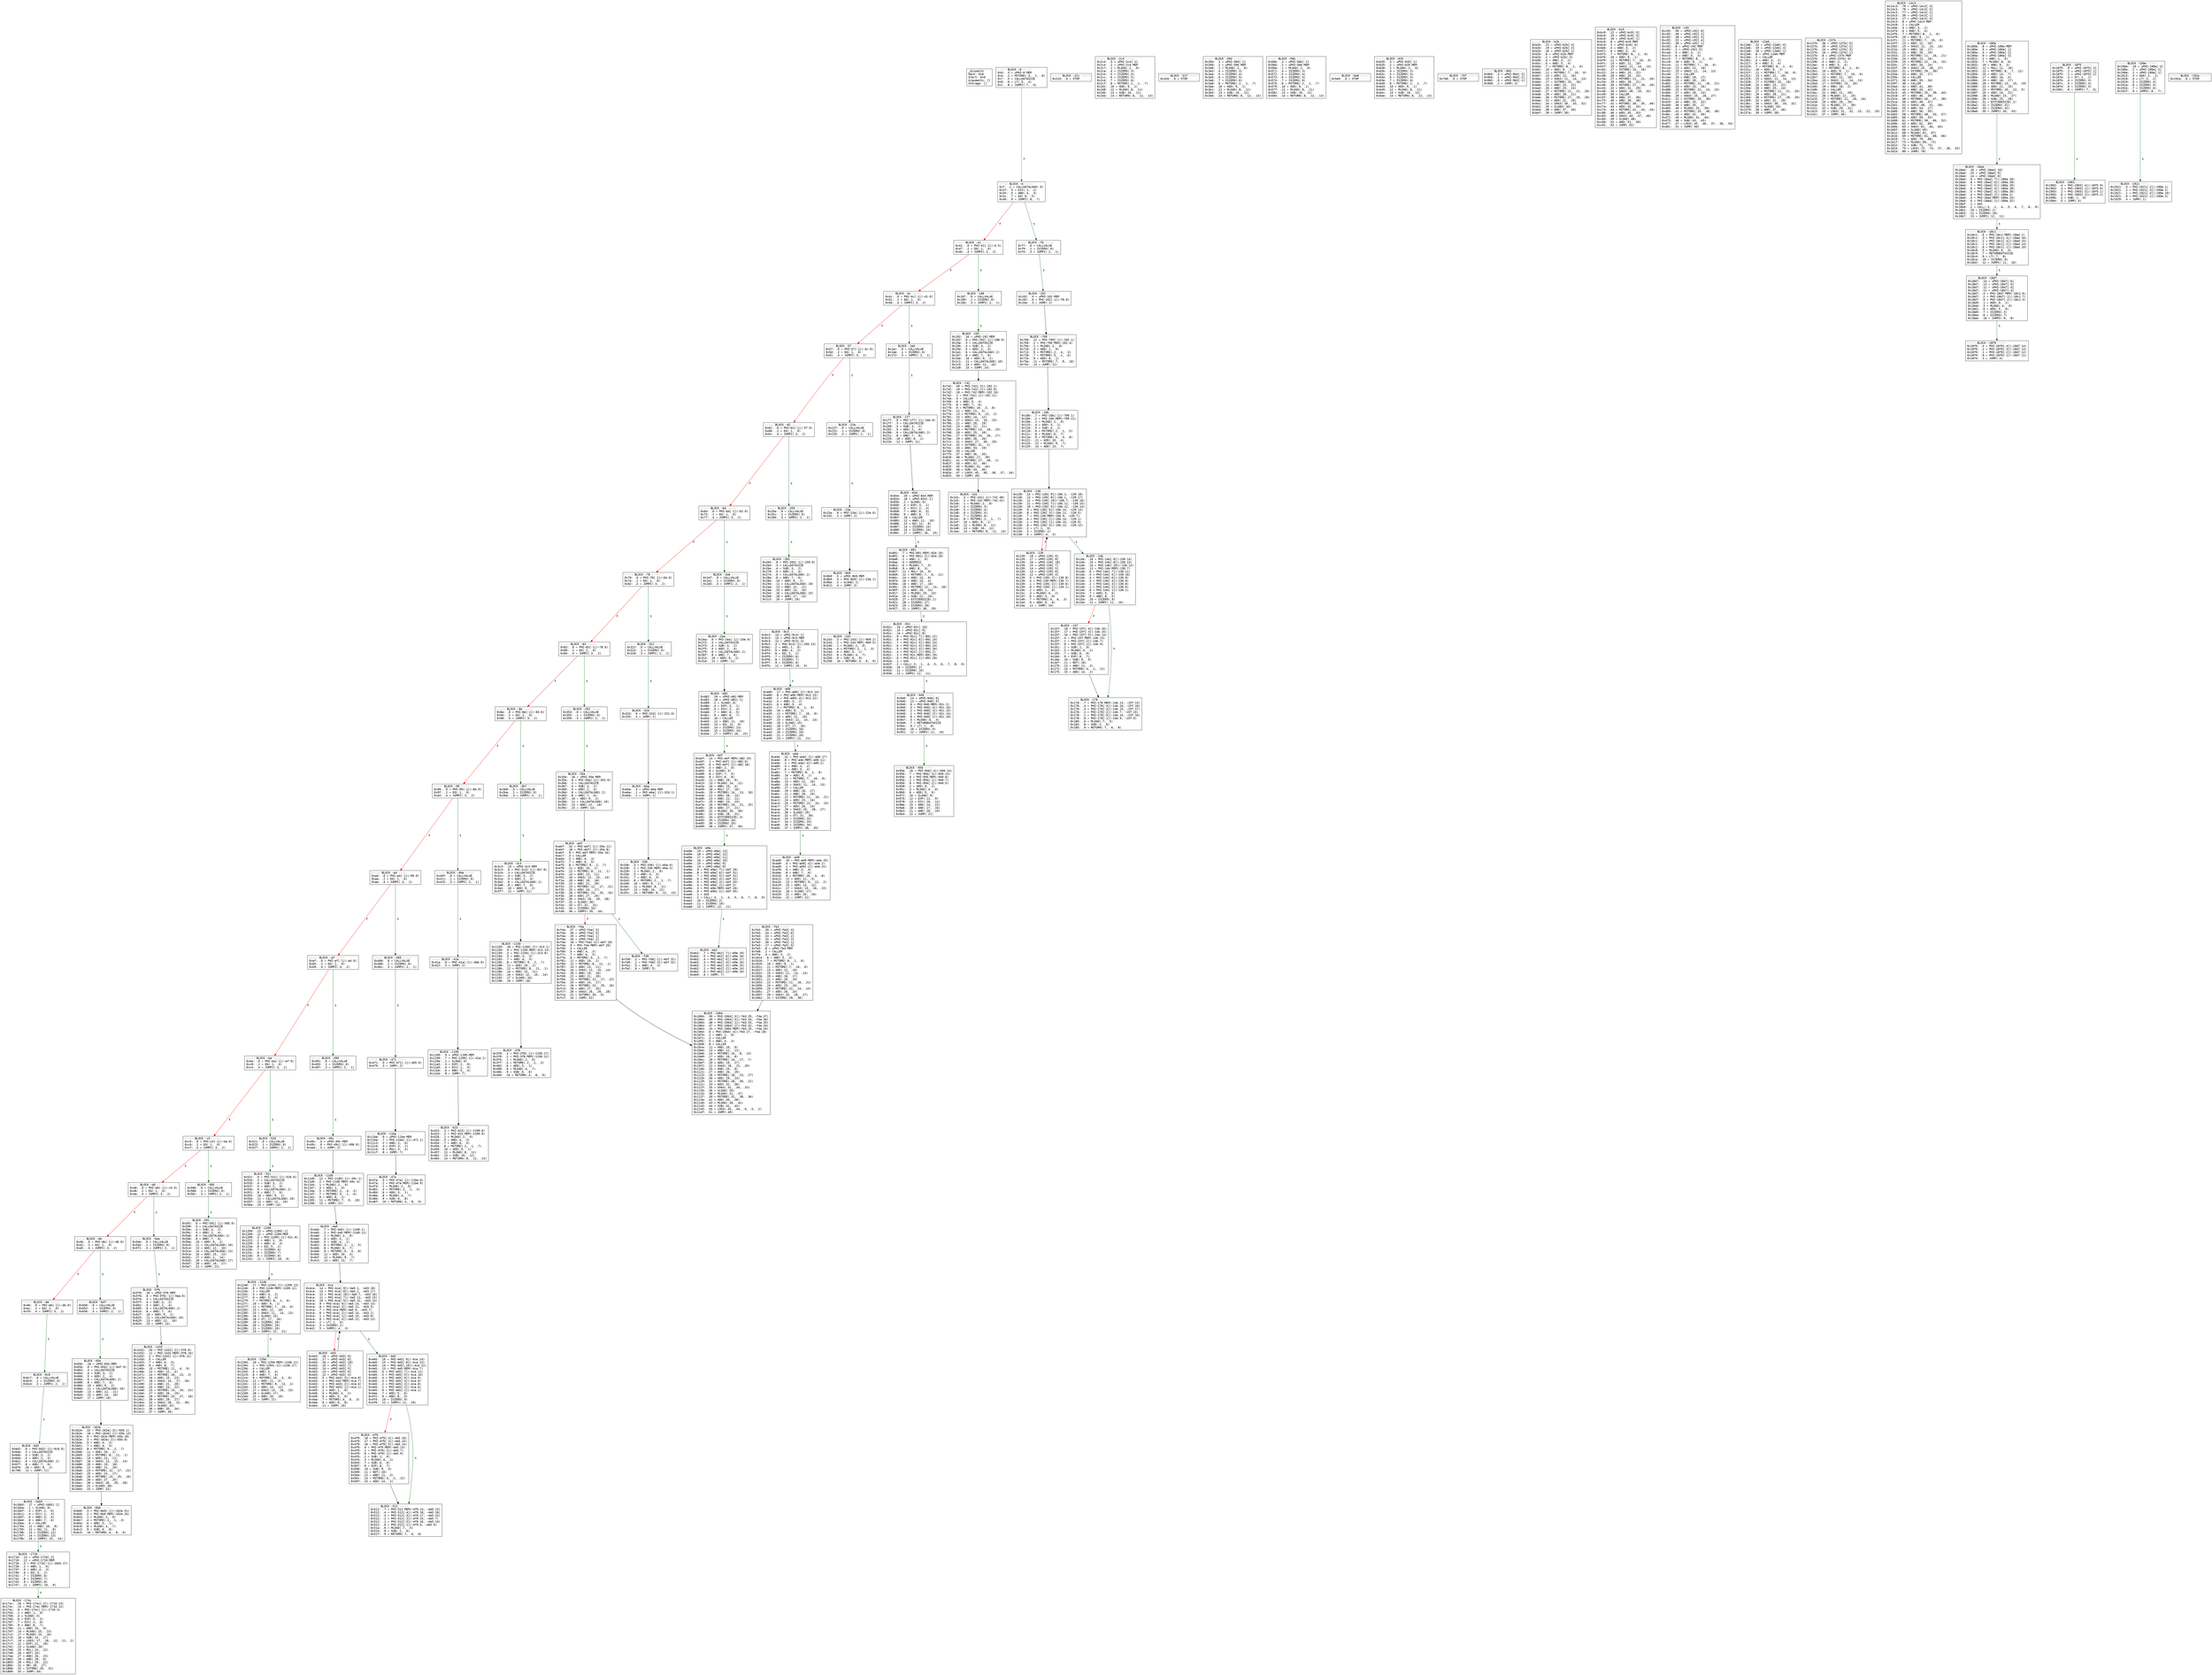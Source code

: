 
digraph G {
graph [fontname = "consolas"];
node  [fontname = "consolas"];
edge  [fontname = "consolas"];
ff [label="{_dispatch\lHash: 0x0\lStart: 0x0\lArguments: []\lStorage: []\l}", shape="record"];
block_0 [label="----- BLOCK ~0 -----\l0x0: .3 = uPHI~0-MEM\l0x4: .2 = MSTORE(.3, .1, .0)\l0x7: .5 = CALLDATASIZE\l0x8: .6 = LT(.5, .4)\l0xc: .8 = JUMPI(.7, .6)\l", shape="record"];
block_d [label="----- BLOCK ~d -----\l0xf: .1 = CALLDATALOAD(.0)\l0x2f: .3 = DIV(.1, .2)\l0x35: .5 = AND(.4, .3)\l0x3c: .7 = EQ(.6, .5)\l0x40: .9 = JUMPI(.8, .7)\l", shape="record"];
block_41 [label="----- BLOCK ~41 -----\l0x41: .0 = PHI~41[-1](~d.5)\l0x47: .2 = EQ(.1, .0)\l0x4b: .4 = JUMPI(.3, .2)\l", shape="record"];
block_4c [label="----- BLOCK ~4c -----\l0x4c: .0 = PHI~4c[-1](~41.0)\l0x52: .2 = EQ(.1, .0)\l0x56: .4 = JUMPI(.3, .2)\l", shape="record"];
block_57 [label="----- BLOCK ~57 -----\l0x57: .0 = PHI~57[-1](~4c.0)\l0x5d: .2 = EQ(.1, .0)\l0x61: .4 = JUMPI(.3, .2)\l", shape="record"];
block_62 [label="----- BLOCK ~62 -----\l0x62: .0 = PHI~62[-1](~57.0)\l0x68: .2 = EQ(.1, .0)\l0x6c: .4 = JUMPI(.3, .2)\l", shape="record"];
block_6d [label="----- BLOCK ~6d -----\l0x6d: .0 = PHI~6d[-1](~62.0)\l0x73: .2 = EQ(.1, .0)\l0x77: .4 = JUMPI(.3, .2)\l", shape="record"];
block_78 [label="----- BLOCK ~78 -----\l0x78: .0 = PHI~78[-1](~6d.0)\l0x7e: .2 = EQ(.1, .0)\l0x82: .4 = JUMPI(.3, .2)\l", shape="record"];
block_83 [label="----- BLOCK ~83 -----\l0x83: .0 = PHI~83[-1](~78.0)\l0x89: .2 = EQ(.1, .0)\l0x8d: .4 = JUMPI(.3, .2)\l", shape="record"];
block_8e [label="----- BLOCK ~8e -----\l0x8e: .0 = PHI~8e[-1](~83.0)\l0x94: .2 = EQ(.1, .0)\l0x98: .4 = JUMPI(.3, .2)\l", shape="record"];
block_99 [label="----- BLOCK ~99 -----\l0x99: .0 = PHI~99[-1](~8e.0)\l0x9f: .2 = EQ(.1, .0)\l0xa3: .4 = JUMPI(.3, .2)\l", shape="record"];
block_a4 [label="----- BLOCK ~a4 -----\l0xa4: .0 = PHI~a4[-1](~99.0)\l0xaa: .2 = EQ(.1, .0)\l0xae: .4 = JUMPI(.3, .2)\l", shape="record"];
block_af [label="----- BLOCK ~af -----\l0xaf: .0 = PHI~af[-1](~a4.0)\l0xb5: .2 = EQ(.1, .0)\l0xb9: .4 = JUMPI(.3, .2)\l", shape="record"];
block_ba [label="----- BLOCK ~ba -----\l0xba: .0 = PHI~ba[-1](~af.0)\l0xc0: .2 = EQ(.1, .0)\l0xc4: .4 = JUMPI(.3, .2)\l", shape="record"];
block_c5 [label="----- BLOCK ~c5 -----\l0xc5: .0 = PHI~c5[-1](~ba.0)\l0xcb: .2 = EQ(.1, .0)\l0xcf: .4 = JUMPI(.3, .2)\l", shape="record"];
block_d0 [label="----- BLOCK ~d0 -----\l0xd0: .0 = PHI~d0[-1](~c5.0)\l0xd6: .2 = EQ(.1, .0)\l0xda: .4 = JUMPI(.3, .2)\l", shape="record"];
block_db [label="----- BLOCK ~db -----\l0xdb: .0 = PHI~db[-1](~d0.0)\l0xe1: .2 = EQ(.1, .0)\l0xe5: .4 = JUMPI(.3, .2)\l", shape="record"];
block_e6 [label="----- BLOCK ~e6 -----\l0xe6: .0 = PHI~e6[-1](~db.0)\l0xec: .2 = EQ(.1, .0)\l0xf0: .4 = JUMPI(.3, .2)\l", shape="record"];
block_f6 [label="----- BLOCK ~f6 -----\l0xf7: .0 = CALLVALUE\l0xf9: .1 = ISZERO(.0)\l0xfd: .3 = JUMPI(.2, .1)\l", shape="record"];
block_102 [label="----- BLOCK ~102 -----\l0x102: .4 = uPHI~102-MEM\l0x102: .0 = PHI~102[-1](~f6.0)\l0x10a: .3 = JUMP(.2)\l", shape="record"];
block_10b [label="----- BLOCK ~10b -----\l0x10b: .7 = PHI~10b[-1](~709.1)\l0x10b: .2 = PHI~10b-MEM(~709.11)\l0x10e: .1 = MLOAD(.2, .0)\l0x113: .4 = ADD(.3, .1)\l0x116: .5 = SUB(.4, .1)\l0x118: .6 = MSTORE(.2, .1, .5)\l0x11c: .8 = MLOAD(.6, .7)\l0x11e: .9 = MSTORE(.6, .4, .8)\l0x121: .11 = ADD(.10, .4)\l0x125: .12 = MLOAD(.9, .7)\l0x129: .14 = ADD(.13, .7)\l", shape="record"];
block_130 [label="----- BLOCK ~130 -----\l0x130: .14 = PHI~130[-9](~10b.1, ~139.18)\l0x130: .13 = PHI~130[-8](~10b.1, ~139.17)\l0x130: .12 = PHI~130[-10](~10b.7, ~139.16)\l0x130: .11 = PHI~130[-7](~10b.11, ~139.15)\l0x130: .10 = PHI~130[-5](~10b.12, ~139.14)\l0x130: .9 = PHI~130[-6](~10b.14, ~139.13)\l0x130: .8 = PHI~130[-3](~10b.11, ~139.5)\l0x130: .7 = PHI~130-MEM(~10b.9, ~139.7)\l0x130: .6 = PHI~130[-2](~10b.14, ~139.1)\l0x130: .1 = PHI~130[-1](~10b.15, ~139.9)\l0x130: .0 = PHI~130[-4](~10b.12, ~139.12)\l0x133: .2 = LT(.1, .0)\l0x134: .3 = ISZERO(.2)\l0x138: .5 = JUMPI(.4, .3)\l", shape="record"];
block_139 [label="----- BLOCK ~139 -----\l0x139: .18 = uPHI~139[-9]\l0x139: .17 = uPHI~139[-8]\l0x139: .16 = uPHI~139[-10]\l0x139: .15 = uPHI~139[-7]\l0x139: .14 = uPHI~139[-5]\l0x139: .13 = uPHI~139[-6]\l0x139: .12 = uPHI~139[-4]\l0x139: .5 = PHI~139[-3](~130.8)\l0x139: .4 = PHI~139-MEM(~130.7)\l0x139: .1 = PHI~139[-2](~130.6)\l0x139: .0 = PHI~139[-1](~130.1)\l0x13b: .2 = ADD(.1, .0)\l0x13c: .3 = MLOAD(.4, .2)\l0x13f: .6 = ADD(.5, .0)\l0x140: .7 = MSTORE(.4, .6, .3)\l0x144: .9 = ADD(.0, .8)\l0x14a: .11 = JUMP(.10)\l", shape="record"];
block_14b [label="----- BLOCK ~14b -----\l0x14b: .16 = PHI~14b[-9](~130.14)\l0x14b: .15 = PHI~14b[-8](~130.13)\l0x14b: .14 = PHI~14b[-10](~130.12)\l0x14b: .13 = PHI~14b-MEM(~130.7)\l0x14b: .6 = PHI~14b[-7](~130.11)\l0x14b: .5 = PHI~14b[-5](~130.10)\l0x14b: .4 = PHI~14b[-6](~130.9)\l0x14b: .3 = PHI~14b[-4](~130.0)\l0x14b: .2 = PHI~14b[-3](~130.8)\l0x14b: .1 = PHI~14b[-2](~130.6)\l0x14b: .0 = PHI~14b[-1](~130.1)\l0x154: .7 = ADD(.5, .6)\l0x158: .9 = AND(.8, .5)\l0x15a: .10 = ISZERO(.9)\l0x15e: .12 = JUMPI(.11, .10)\l", shape="record"];
block_15f [label="----- BLOCK ~15f -----\l0x15f: .18 = PHI~15f[-4](~14b.16)\l0x15f: .17 = PHI~15f[-3](~14b.15)\l0x15f: .16 = PHI~15f[-5](~14b.14)\l0x15f: .4 = PHI~15f-MEM(~14b.13)\l0x15f: .1 = PHI~15f[-2](~14b.7)\l0x15f: .0 = PHI~15f[-1](~14b.9)\l0x161: .2 = SUB(.1, .0)\l0x163: .3 = MLOAD(.4, .2)\l0x169: .7 = SUB(.6, .0)\l0x16d: .9 = EXP(.8, .7)\l0x16e: .10 = SUB(.9, .5)\l0x16f: .11 = NOT(.10)\l0x170: .12 = AND(.11, .3)\l0x172: .13 = MSTORE(.4, .2, .12)\l0x175: .15 = ADD(.14, .2)\l", shape="record"];
block_178 [label="----- BLOCK ~178 -----\l0x178: .7 = PHI~178-MEM(~14b.13, ~15f.13)\l0x178: .4 = PHI~178[-4](~14b.16, ~15f.18)\l0x178: .3 = PHI~178[-3](~14b.15, ~15f.17)\l0x178: .2 = PHI~178[-2](~14b.7, ~15f.15)\l0x178: .1 = PHI~178[-5](~14b.14, ~15f.16)\l0x178: .0 = PHI~178[-1](~14b.9, ~15f.0)\l0x180: .6 = MLOAD(.7, .5)\l0x183: .8 = SUB(.2, .6)\l0x185: .9 = RETURN(.7, .6, .8)\l", shape="record"];
block_186 [label="----- BLOCK ~186 -----\l0x187: .0 = CALLVALUE\l0x189: .1 = ISZERO(.0)\l0x18d: .3 = JUMPI(.2, .1)\l", shape="record"];
block_192 [label="----- BLOCK ~192 -----\l0x192: .16 = uPHI~192-MEM\l0x192: .0 = PHI~192[-1](~186.0)\l0x19a: .3 = CALLDATASIZE\l0x19b: .4 = SUB(.3, .2)\l0x19d: .5 = ADD(.2, .4)\l0x1a1: .6 = CALLDATALOAD(.2)\l0x1b7: .8 = AND(.7, .6)\l0x1bb: .10 = ADD(.9, .2)\l0x1c1: .11 = CALLDATALOAD(.10)\l0x1c5: .13 = ADD(.12, .10)\l0x1d0: .15 = JUMP(.14)\l", shape="record"];
block_1d1 [label="----- BLOCK ~1d1 -----\l0x1d1: .3 = PHI~1d1[-1](~742.48)\l0x1d1: .2 = PHI~1d1-MEM(~742.41)\l0x1d4: .1 = MLOAD(.2, .0)\l0x1d7: .4 = ISZERO(.3)\l0x1d8: .5 = ISZERO(.4)\l0x1d9: .6 = ISZERO(.5)\l0x1da: .7 = ISZERO(.6)\l0x1dc: .8 = MSTORE(.2, .1, .7)\l0x1df: .10 = ADD(.9, .1)\l0x1e5: .12 = MLOAD(.8, .11)\l0x1e8: .13 = SUB(.10, .12)\l0x1ea: .14 = RETURN(.8, .12, .13)\l", shape="record"];
block_1eb [label="----- BLOCK ~1eb -----\l0x1ec: .0 = CALLVALUE\l0x1ee: .1 = ISZERO(.0)\l0x1f2: .3 = JUMPI(.2, .1)\l", shape="record"];
block_1f7 [label="----- BLOCK ~1f7 -----\l0x1f7: .0 = PHI~1f7[-1](~1eb.0)\l0x1ff: .3 = CALLDATASIZE\l0x200: .4 = SUB(.3, .2)\l0x202: .5 = ADD(.2, .4)\l0x206: .6 = CALLDATALOAD(.2)\l0x21c: .8 = AND(.7, .6)\l0x220: .10 = ADD(.9, .2)\l0x22b: .12 = JUMP(.11)\l", shape="record"];
block_22c [label="----- BLOCK ~22c -----\l0x22d: .0 = STOP\l", shape="record"];
block_22e [label="----- BLOCK ~22e -----\l0x22f: .0 = CALLVALUE\l0x231: .1 = ISZERO(.0)\l0x235: .3 = JUMPI(.2, .1)\l", shape="record"];
block_23a [label="----- BLOCK ~23a -----\l0x23a: .0 = PHI~23a[-1](~22e.0)\l0x242: .3 = JUMP(.2)\l", shape="record"];
block_243 [label="----- BLOCK ~243 -----\l0x243: .3 = PHI~243[-1](~9b9.2)\l0x243: .2 = PHI~243-MEM(~9b9.5)\l0x246: .1 = MLOAD(.2, .0)\l0x24a: .4 = MSTORE(.2, .1, .3)\l0x24d: .6 = ADD(.5, .1)\l0x253: .8 = MLOAD(.4, .7)\l0x256: .9 = SUB(.6, .8)\l0x258: .10 = RETURN(.4, .8, .9)\l", shape="record"];
block_259 [label="----- BLOCK ~259 -----\l0x25a: .0 = CALLVALUE\l0x25c: .1 = ISZERO(.0)\l0x260: .3 = JUMPI(.2, .1)\l", shape="record"];
block_265 [label="----- BLOCK ~265 -----\l0x265: .0 = PHI~265[-1](~259.0)\l0x26d: .3 = CALLDATASIZE\l0x26e: .4 = SUB(.3, .2)\l0x270: .5 = ADD(.2, .4)\l0x274: .6 = CALLDATALOAD(.2)\l0x28a: .8 = AND(.7, .6)\l0x28e: .10 = ADD(.9, .2)\l0x294: .11 = CALLDATALOAD(.10)\l0x2aa: .13 = AND(.12, .11)\l0x2ae: .15 = ADD(.14, .10)\l0x2b4: .16 = CALLDATALOAD(.15)\l0x2b8: .18 = ADD(.17, .15)\l0x2c3: .20 = JUMP(.19)\l", shape="record"];
block_2c4 [label="----- BLOCK ~2c4 -----\l0x2c4: .3 = uPHI~2c4[-1]\l0x2c4: .2 = uPHI~2c4-MEM\l0x2c7: .1 = MLOAD(.2, .0)\l0x2ca: .4 = ISZERO(.3)\l0x2cb: .5 = ISZERO(.4)\l0x2cc: .6 = ISZERO(.5)\l0x2cd: .7 = ISZERO(.6)\l0x2cf: .8 = MSTORE(.2, .1, .7)\l0x2d2: .10 = ADD(.9, .1)\l0x2d8: .12 = MLOAD(.8, .11)\l0x2db: .13 = SUB(.10, .12)\l0x2dd: .14 = RETURN(.8, .12, .13)\l", shape="record"];
block_2de [label="----- BLOCK ~2de -----\l0x2df: .0 = CALLVALUE\l0x2e1: .1 = ISZERO(.0)\l0x2e5: .3 = JUMPI(.2, .1)\l", shape="record"];
block_2ea [label="----- BLOCK ~2ea -----\l0x2ea: .0 = PHI~2ea[-1](~2de.0)\l0x2f2: .3 = CALLDATASIZE\l0x2f3: .4 = SUB(.3, .2)\l0x2f5: .5 = ADD(.2, .4)\l0x2f9: .6 = CALLDATALOAD(.2)\l0x30f: .8 = AND(.7, .6)\l0x313: .10 = ADD(.9, .2)\l0x31e: .12 = JUMP(.11)\l", shape="record"];
block_31f [label="----- BLOCK ~31f -----\l0x320: .0 = STOP\l", shape="record"];
block_321 [label="----- BLOCK ~321 -----\l0x322: .0 = CALLVALUE\l0x324: .1 = ISZERO(.0)\l0x328: .3 = JUMPI(.2, .1)\l", shape="record"];
block_32d [label="----- BLOCK ~32d -----\l0x32d: .0 = PHI~32d[-1](~321.0)\l0x335: .3 = JUMP(.2)\l", shape="record"];
block_336 [label="----- BLOCK ~336 -----\l0x336: .3 = PHI~336[-1](~eba.0)\l0x336: .2 = PHI~336-MEM(~eba.3)\l0x339: .1 = MLOAD(.2, .0)\l0x33e: .5 = AND(.4, .3)\l0x341: .7 = AND(.6, .5)\l0x343: .8 = MSTORE(.2, .1, .7)\l0x346: .10 = ADD(.9, .1)\l0x34c: .12 = MLOAD(.8, .11)\l0x34f: .13 = SUB(.10, .12)\l0x351: .14 = RETURN(.8, .12, .13)\l", shape="record"];
block_352 [label="----- BLOCK ~352 -----\l0x353: .0 = CALLVALUE\l0x355: .1 = ISZERO(.0)\l0x359: .3 = JUMPI(.2, .1)\l", shape="record"];
block_35e [label="----- BLOCK ~35e -----\l0x35e: .16 = uPHI~35e-MEM\l0x35e: .0 = PHI~35e[-1](~352.0)\l0x366: .3 = CALLDATASIZE\l0x367: .4 = SUB(.3, .2)\l0x369: .5 = ADD(.2, .4)\l0x36d: .6 = CALLDATALOAD(.2)\l0x383: .8 = AND(.7, .6)\l0x387: .10 = ADD(.9, .2)\l0x38d: .11 = CALLDATALOAD(.10)\l0x391: .13 = ADD(.12, .10)\l0x39c: .15 = JUMP(.14)\l", shape="record"];
block_39d [label="----- BLOCK ~39d -----\l0x39d: .3 = uPHI~39d[-1]\l0x39d: .2 = uPHI~39d-MEM\l0x3a0: .1 = MLOAD(.2, .0)\l0x3a3: .4 = ISZERO(.3)\l0x3a4: .5 = ISZERO(.4)\l0x3a5: .6 = ISZERO(.5)\l0x3a6: .7 = ISZERO(.6)\l0x3a8: .8 = MSTORE(.2, .1, .7)\l0x3ab: .10 = ADD(.9, .1)\l0x3b1: .12 = MLOAD(.8, .11)\l0x3b4: .13 = SUB(.10, .12)\l0x3b6: .14 = RETURN(.8, .12, .13)\l", shape="record"];
block_3b7 [label="----- BLOCK ~3b7 -----\l0x3b8: .0 = CALLVALUE\l0x3ba: .1 = ISZERO(.0)\l0x3be: .3 = JUMPI(.2, .1)\l", shape="record"];
block_3c3 [label="----- BLOCK ~3c3 -----\l0x3c3: .13 = uPHI~3c3-MEM\l0x3c3: .0 = PHI~3c3[-1](~3b7.0)\l0x3cb: .3 = CALLDATASIZE\l0x3cc: .4 = SUB(.3, .2)\l0x3ce: .5 = ADD(.2, .4)\l0x3d2: .6 = CALLDATALOAD(.2)\l0x3e8: .8 = AND(.7, .6)\l0x3ec: .10 = ADD(.9, .2)\l0x3f7: .12 = JUMP(.11)\l", shape="record"];
block_3f8 [label="----- BLOCK ~3f8 -----\l0x3f8: .3 = PHI~3f8[-1](~1150.17)\l0x3f8: .2 = PHI~3f8-MEM(~1150.12)\l0x3fb: .1 = MLOAD(.2, .0)\l0x3ff: .4 = MSTORE(.2, .1, .3)\l0x402: .6 = ADD(.5, .1)\l0x408: .8 = MLOAD(.4, .7)\l0x40b: .9 = SUB(.6, .8)\l0x40d: .10 = RETURN(.4, .8, .9)\l", shape="record"];
block_40e [label="----- BLOCK ~40e -----\l0x40f: .0 = CALLVALUE\l0x411: .1 = ISZERO(.0)\l0x415: .3 = JUMPI(.2, .1)\l", shape="record"];
block_41a [label="----- BLOCK ~41a -----\l0x41a: .0 = PHI~41a[-1](~40e.0)\l0x422: .3 = JUMP(.2)\l", shape="record"];
block_423 [label="----- BLOCK ~423 -----\l0x423: .3 = PHI~423[-1](~1199.6)\l0x423: .2 = PHI~423-MEM(~1199.9)\l0x426: .1 = MLOAD(.2, .0)\l0x43e: .5 = AND(.4, .3)\l0x454: .7 = AND(.6, .5)\l0x456: .8 = MSTORE(.2, .1, .7)\l0x459: .10 = ADD(.9, .1)\l0x45f: .12 = MLOAD(.8, .11)\l0x462: .13 = SUB(.10, .12)\l0x464: .14 = RETURN(.8, .12, .13)\l", shape="record"];
block_465 [label="----- BLOCK ~465 -----\l0x466: .0 = CALLVALUE\l0x468: .1 = ISZERO(.0)\l0x46c: .3 = JUMPI(.2, .1)\l", shape="record"];
block_471 [label="----- BLOCK ~471 -----\l0x471: .0 = PHI~471[-1](~465.0)\l0x479: .3 = JUMP(.2)\l", shape="record"];
block_47a [label="----- BLOCK ~47a -----\l0x47a: .3 = PHI~47a[-1](~11be.6)\l0x47a: .2 = PHI~47a-MEM(~11be.9)\l0x47d: .1 = MLOAD(.2, .0)\l0x481: .4 = MSTORE(.2, .1, .3)\l0x484: .6 = ADD(.5, .1)\l0x48a: .8 = MLOAD(.4, .7)\l0x48d: .9 = SUB(.6, .8)\l0x48f: .10 = RETURN(.4, .8, .9)\l", shape="record"];
block_490 [label="----- BLOCK ~490 -----\l0x491: .0 = CALLVALUE\l0x493: .1 = ISZERO(.0)\l0x497: .3 = JUMPI(.2, .1)\l", shape="record"];
block_49c [label="----- BLOCK ~49c -----\l0x49c: .4 = uPHI~49c-MEM\l0x49c: .0 = PHI~49c[-1](~490.0)\l0x4a4: .3 = JUMP(.2)\l", shape="record"];
block_4a5 [label="----- BLOCK ~4a5 -----\l0x4a5: .7 = PHI~4a5[-1](~11d0.1)\l0x4a5: .2 = PHI~4a5-MEM(~11d0.11)\l0x4a8: .1 = MLOAD(.2, .0)\l0x4ad: .4 = ADD(.3, .1)\l0x4b0: .5 = SUB(.4, .1)\l0x4b2: .6 = MSTORE(.2, .1, .5)\l0x4b6: .8 = MLOAD(.6, .7)\l0x4b8: .9 = MSTORE(.6, .4, .8)\l0x4bb: .11 = ADD(.10, .4)\l0x4bf: .12 = MLOAD(.9, .7)\l0x4c3: .14 = ADD(.13, .7)\l", shape="record"];
block_4ca [label="----- BLOCK ~4ca -----\l0x4ca: .14 = PHI~4ca[-9](~4a5.1, ~4d3.18)\l0x4ca: .13 = PHI~4ca[-8](~4a5.1, ~4d3.17)\l0x4ca: .12 = PHI~4ca[-10](~4a5.7, ~4d3.16)\l0x4ca: .11 = PHI~4ca[-7](~4a5.11, ~4d3.15)\l0x4ca: .10 = PHI~4ca[-5](~4a5.12, ~4d3.14)\l0x4ca: .9 = PHI~4ca[-6](~4a5.14, ~4d3.13)\l0x4ca: .8 = PHI~4ca[-3](~4a5.11, ~4d3.5)\l0x4ca: .7 = PHI~4ca-MEM(~4a5.9, ~4d3.7)\l0x4ca: .6 = PHI~4ca[-2](~4a5.14, ~4d3.1)\l0x4ca: .1 = PHI~4ca[-1](~4a5.15, ~4d3.9)\l0x4ca: .0 = PHI~4ca[-4](~4a5.12, ~4d3.12)\l0x4cd: .2 = LT(.1, .0)\l0x4ce: .3 = ISZERO(.2)\l0x4d2: .5 = JUMPI(.4, .3)\l", shape="record"];
block_4d3 [label="----- BLOCK ~4d3 -----\l0x4d3: .18 = uPHI~4d3[-9]\l0x4d3: .17 = uPHI~4d3[-8]\l0x4d3: .16 = uPHI~4d3[-10]\l0x4d3: .15 = uPHI~4d3[-7]\l0x4d3: .14 = uPHI~4d3[-5]\l0x4d3: .13 = uPHI~4d3[-6]\l0x4d3: .12 = uPHI~4d3[-4]\l0x4d3: .5 = PHI~4d3[-3](~4ca.8)\l0x4d3: .4 = PHI~4d3-MEM(~4ca.7)\l0x4d3: .1 = PHI~4d3[-2](~4ca.6)\l0x4d3: .0 = PHI~4d3[-1](~4ca.1)\l0x4d5: .2 = ADD(.1, .0)\l0x4d6: .3 = MLOAD(.4, .2)\l0x4d9: .6 = ADD(.5, .0)\l0x4da: .7 = MSTORE(.4, .6, .3)\l0x4de: .9 = ADD(.0, .8)\l0x4e4: .11 = JUMP(.10)\l", shape="record"];
block_4e5 [label="----- BLOCK ~4e5 -----\l0x4e5: .16 = PHI~4e5[-9](~4ca.14)\l0x4e5: .15 = PHI~4e5[-8](~4ca.13)\l0x4e5: .14 = PHI~4e5[-10](~4ca.12)\l0x4e5: .13 = PHI~4e5-MEM(~4ca.7)\l0x4e5: .6 = PHI~4e5[-7](~4ca.11)\l0x4e5: .5 = PHI~4e5[-5](~4ca.10)\l0x4e5: .4 = PHI~4e5[-6](~4ca.9)\l0x4e5: .3 = PHI~4e5[-4](~4ca.0)\l0x4e5: .2 = PHI~4e5[-3](~4ca.8)\l0x4e5: .1 = PHI~4e5[-2](~4ca.6)\l0x4e5: .0 = PHI~4e5[-1](~4ca.1)\l0x4ee: .7 = ADD(.5, .6)\l0x4f2: .9 = AND(.8, .5)\l0x4f4: .10 = ISZERO(.9)\l0x4f8: .12 = JUMPI(.11, .10)\l", shape="record"];
block_4f9 [label="----- BLOCK ~4f9 -----\l0x4f9: .18 = PHI~4f9[-4](~4e5.16)\l0x4f9: .17 = PHI~4f9[-3](~4e5.15)\l0x4f9: .16 = PHI~4f9[-5](~4e5.14)\l0x4f9: .4 = PHI~4f9-MEM(~4e5.13)\l0x4f9: .1 = PHI~4f9[-2](~4e5.7)\l0x4f9: .0 = PHI~4f9[-1](~4e5.9)\l0x4fb: .2 = SUB(.1, .0)\l0x4fd: .3 = MLOAD(.4, .2)\l0x503: .7 = SUB(.6, .0)\l0x507: .9 = EXP(.8, .7)\l0x508: .10 = SUB(.9, .5)\l0x509: .11 = NOT(.10)\l0x50a: .12 = AND(.11, .3)\l0x50c: .13 = MSTORE(.4, .2, .12)\l0x50f: .15 = ADD(.14, .2)\l", shape="record"];
block_512 [label="----- BLOCK ~512 -----\l0x512: .7 = PHI~512-MEM(~4f9.13, ~4e5.13)\l0x512: .4 = PHI~512[-4](~4f9.18, ~4e5.16)\l0x512: .3 = PHI~512[-3](~4f9.17, ~4e5.15)\l0x512: .2 = PHI~512[-2](~4f9.15, ~4e5.7)\l0x512: .1 = PHI~512[-5](~4f9.16, ~4e5.14)\l0x512: .0 = PHI~512[-1](~4f9.0, ~4e5.9)\l0x51a: .6 = MLOAD(.7, .5)\l0x51d: .8 = SUB(.2, .6)\l0x51f: .9 = RETURN(.7, .6, .8)\l", shape="record"];
block_520 [label="----- BLOCK ~520 -----\l0x521: .0 = CALLVALUE\l0x523: .1 = ISZERO(.0)\l0x527: .3 = JUMPI(.2, .1)\l", shape="record"];
block_52c [label="----- BLOCK ~52c -----\l0x52c: .0 = PHI~52c[-1](~520.0)\l0x534: .3 = CALLDATASIZE\l0x535: .4 = SUB(.3, .2)\l0x537: .5 = ADD(.2, .4)\l0x53b: .6 = CALLDATALOAD(.2)\l0x551: .8 = AND(.7, .6)\l0x555: .10 = ADD(.9, .2)\l0x55b: .11 = CALLDATALOAD(.10)\l0x55f: .13 = ADD(.12, .10)\l0x56a: .15 = JUMP(.14)\l", shape="record"];
block_56b [label="----- BLOCK ~56b -----\l0x56b: .3 = uPHI~56b[-1]\l0x56b: .2 = uPHI~56b-MEM\l0x56e: .1 = MLOAD(.2, .0)\l0x571: .4 = ISZERO(.3)\l0x572: .5 = ISZERO(.4)\l0x573: .6 = ISZERO(.5)\l0x574: .7 = ISZERO(.6)\l0x576: .8 = MSTORE(.2, .1, .7)\l0x579: .10 = ADD(.9, .1)\l0x57f: .12 = MLOAD(.8, .11)\l0x582: .13 = SUB(.10, .12)\l0x584: .14 = RETURN(.8, .12, .13)\l", shape="record"];
block_585 [label="----- BLOCK ~585 -----\l0x586: .0 = CALLVALUE\l0x588: .1 = ISZERO(.0)\l0x58c: .3 = JUMPI(.2, .1)\l", shape="record"];
block_591 [label="----- BLOCK ~591 -----\l0x591: .0 = PHI~591[-1](~585.0)\l0x599: .3 = CALLDATASIZE\l0x59a: .4 = SUB(.3, .2)\l0x59c: .5 = ADD(.2, .4)\l0x5a0: .6 = CALLDATALOAD(.2)\l0x5b6: .8 = AND(.7, .6)\l0x5ba: .10 = ADD(.9, .2)\l0x5c0: .11 = CALLDATALOAD(.10)\l0x5c4: .13 = ADD(.12, .10)\l0x5ca: .14 = CALLDATALOAD(.13)\l0x5ce: .16 = ADD(.15, .13)\l0x5d1: .17 = ADD(.2, .14)\l0x5d3: .18 = CALLDATALOAD(.17)\l0x5d7: .20 = ADD(.19, .17)\l0x5e7: .22 = JUMP(.21)\l", shape="record"];
block_5e8 [label="----- BLOCK ~5e8 -----\l0x5e9: .0 = STOP\l", shape="record"];
block_5ea [label="----- BLOCK ~5ea -----\l0x5eb: .0 = CALLVALUE\l0x5ed: .1 = ISZERO(.0)\l0x5f1: .3 = JUMPI(.2, .1)\l", shape="record"];
block_5f6 [label="----- BLOCK ~5f6 -----\l0x5f6: .16 = uPHI~5f6-MEM\l0x5f6: .0 = PHI~5f6[-1](~5ea.0)\l0x5fe: .3 = CALLDATASIZE\l0x5ff: .4 = SUB(.3, .2)\l0x601: .5 = ADD(.2, .4)\l0x605: .6 = CALLDATALOAD(.2)\l0x61b: .8 = AND(.7, .6)\l0x61f: .10 = ADD(.9, .2)\l0x625: .11 = CALLDATALOAD(.10)\l0x629: .13 = ADD(.12, .10)\l0x634: .15 = JUMP(.14)\l", shape="record"];
block_635 [label="----- BLOCK ~635 -----\l0x635: .3 = uPHI~635[-1]\l0x635: .2 = uPHI~635-MEM\l0x638: .1 = MLOAD(.2, .0)\l0x63b: .4 = ISZERO(.3)\l0x63c: .5 = ISZERO(.4)\l0x63d: .6 = ISZERO(.5)\l0x63e: .7 = ISZERO(.6)\l0x640: .8 = MSTORE(.2, .1, .7)\l0x643: .10 = ADD(.9, .1)\l0x649: .12 = MLOAD(.8, .11)\l0x64c: .13 = SUB(.10, .12)\l0x64e: .14 = RETURN(.8, .12, .13)\l", shape="record"];
block_64f [label="----- BLOCK ~64f -----\l0x650: .0 = CALLVALUE\l0x652: .1 = ISZERO(.0)\l0x656: .3 = JUMPI(.2, .1)\l", shape="record"];
block_65b [label="----- BLOCK ~65b -----\l0x65b: .18 = uPHI~65b-MEM\l0x65b: .0 = PHI~65b[-1](~64f.0)\l0x663: .3 = CALLDATASIZE\l0x664: .4 = SUB(.3, .2)\l0x666: .5 = ADD(.2, .4)\l0x66a: .6 = CALLDATALOAD(.2)\l0x680: .8 = AND(.7, .6)\l0x684: .10 = ADD(.9, .2)\l0x68a: .11 = CALLDATALOAD(.10)\l0x6a0: .13 = AND(.12, .11)\l0x6a4: .15 = ADD(.14, .10)\l0x6af: .17 = JUMP(.16)\l", shape="record"];
block_6b0 [label="----- BLOCK ~6b0 -----\l0x6b0: .3 = PHI~6b0[-1](~162e.31)\l0x6b0: .2 = PHI~6b0-MEM(~162e.26)\l0x6b3: .1 = MLOAD(.2, .0)\l0x6b7: .4 = MSTORE(.2, .1, .3)\l0x6ba: .6 = ADD(.5, .1)\l0x6c0: .8 = MLOAD(.4, .7)\l0x6c3: .9 = SUB(.6, .8)\l0x6c5: .10 = RETURN(.4, .8, .9)\l", shape="record"];
block_6c6 [label="----- BLOCK ~6c6 -----\l0x6c7: .0 = CALLVALUE\l0x6c9: .1 = ISZERO(.0)\l0x6cd: .3 = JUMPI(.2, .1)\l", shape="record"];
block_6d2 [label="----- BLOCK ~6d2 -----\l0x6d2: .0 = PHI~6d2[-1](~6c6.0)\l0x6da: .3 = CALLDATASIZE\l0x6db: .4 = SUB(.3, .2)\l0x6dd: .5 = ADD(.2, .4)\l0x6e1: .6 = CALLDATALOAD(.2)\l0x6f7: .8 = AND(.7, .6)\l0x6fb: .10 = ADD(.9, .2)\l0x706: .12 = JUMP(.11)\l", shape="record"];
block_707 [label="----- BLOCK ~707 -----\l0x708: .0 = STOP\l", shape="record"];
block_709 [label="----- BLOCK ~709 -----\l0x709: .12 = PHI~709[-1](~102.1)\l0x709: .2 = PHI~709-MEM(~102.4)\l0x70d: .1 = MLOAD(.2, .0)\l0x710: .3 = ADD(.1, .0)\l0x713: .5 = MSTORE(.2, .4, .3)\l0x718: .7 = MSTORE(.5, .1, .6)\l0x71b: .9 = ADD(.8, .1)\l0x73e: .11 = MSTORE(.7, .9, .10)\l0x741: .13 = JUMP(.12)\l", shape="record"];
block_742 [label="----- BLOCK ~742 -----\l0x742: .49 = PHI~742[-3](~192.1)\l0x742: .19 = PHI~742[-2](~192.8)\l0x742: .10 = PHI~742-MEM(~192.16)\l0x742: .1 = PHI~742[-1](~192.11)\l0x74a: .4 = CALLER\l0x760: .6 = AND(.5, .4)\l0x776: .8 = AND(.7, .6)\l0x778: .9 = MSTORE(.10, .3, .8)\l0x77b: .12 = ADD(.11, .3)\l0x77e: .13 = MSTORE(.9, .12, .2)\l0x781: .15 = ADD(.14, .12)\l0x784: .17 = SHA3(.13, .16, .15)\l0x79d: .21 = AND(.20, .19)\l0x7b3: .23 = AND(.22, .21)\l0x7b5: .24 = MSTORE(.13, .18, .23)\l0x7b8: .26 = ADD(.25, .18)\l0x7bb: .27 = MSTORE(.24, .26, .17)\l0x7be: .29 = ADD(.28, .26)\l0x7c1: .31 = SHA3(.27, .30, .29)\l0x7c4: .32 = SSTORE(.31, .1)\l0x7dc: .34 = AND(.33, .19)\l0x7dd: .35 = CALLER\l0x7f3: .37 = AND(.36, .35)\l0x818: .40 = MLOAD(.27, .39)\l0x81c: .41 = MSTORE(.27, .40, .1)\l0x81f: .43 = ADD(.42, .40)\l0x825: .45 = MLOAD(.41, .44)\l0x828: .46 = SUB(.43, .45)\l0x82a: .47 = LOG3(.45, .46, .38, .37, .34)\l0x833: .50 = JUMP(.49)\l", shape="record"];
block_834 [label="----- BLOCK ~834 -----\l0x834: .19 = uPHI~834-MEM\l0x834: .18 = uPHI~834[-1]\l0x83b: .2 = SLOAD(.0)\l0x840: .4 = EXP(.3, .1)\l0x842: .5 = DIV(.2, .4)\l0x858: .7 = AND(.6, .5)\l0x86e: .9 = AND(.8, .7)\l0x86f: .10 = CALLER\l0x885: .12 = AND(.11, .10)\l0x886: .13 = EQ(.12, .9)\l0x887: .14 = ISZERO(.13)\l0x888: .15 = ISZERO(.14)\l0x88c: .17 = JUMPI(.16, .15)\l", shape="record"];
block_891 [label="----- BLOCK ~891 -----\l0x891: .7 = PHI~891-MEM(~834.19)\l0x891: .0 = PHI~891[-2](~834.18)\l0x8a8: .2 = AND(.1, .0)\l0x8ae: .4 = ADDRESS\l0x8b1: .6 = MLOAD(.7, .5)\l0x8b8: .9 = AND(.8, .3)\l0x8d7: .11 = MUL(.10, .9)\l0x8d9: .12 = MSTORE(.7, .6, .11)\l0x8dc: .14 = ADD(.13, .6)\l0x8f4: .16 = AND(.15, .4)\l0x90a: .18 = AND(.17, .16)\l0x90c: .19 = MSTORE(.12, .14, .18)\l0x90f: .21 = ADD(.20, .14)\l0x917: .24 = MLOAD(.19, .23)\l0x91a: .25 = SUB(.21, .24)\l0x920: .27 = EXTCODESIZE(.2)\l0x921: .28 = ISZERO(.27)\l0x923: .29 = ISZERO(.28)\l0x927: .31 = JUMPI(.30, .29)\l", shape="record"];
block_92c [label="----- BLOCK ~92c -----\l0x92c: .16 = uPHI~92c[-10]\l0x92c: .15 = uPHI~92c[-9]\l0x92c: .14 = uPHI~92c[-8]\l0x92c: .9 = PHI~92c[-7](~891.22)\l0x92c: .8 = PHI~92c[-6](~891.24)\l0x92c: .7 = PHI~92c[-5](~891.25)\l0x92c: .6 = PHI~92c[-4](~891.24)\l0x92c: .5 = PHI~92c[-3](~891.26)\l0x92c: .4 = PHI~92c[-2](~891.2)\l0x92c: .3 = PHI~92c-MEM(~891.19)\l0x92c: .0 = PHI~92c[-1](~891.28)\l0x92e: .1 = GAS\l0x92f: .2 = CALL(.3, .1, .4, .5, .6, .7, .8, .9)\l0x930: .10 = ISZERO(.2)\l0x932: .11 = ISZERO(.10)\l0x936: .13 = JUMPI(.12, .11)\l", shape="record"];
block_940 [label="----- BLOCK ~940 -----\l0x940: .14 = uPHI~940[-6]\l0x940: .13 = uPHI~940[-5]\l0x940: .6 = PHI~940-MEM(~92c.2)\l0x940: .3 = PHI~940[-4](~92c.16)\l0x940: .2 = PHI~940[-3](~92c.15)\l0x940: .1 = PHI~940[-2](~92c.14)\l0x940: .0 = PHI~940[-1](~92c.10)\l0x947: .5 = MLOAD(.6, .4)\l0x948: .7 = RETURNDATASIZE\l0x94c: .9 = LT(.7, .8)\l0x94d: .10 = ISZERO(.9)\l0x951: .12 = JUMPI(.11, .10)\l", shape="record"];
block_956 [label="----- BLOCK ~956 -----\l0x956: .16 = PHI~956[-4](~940.14)\l0x956: .7 = PHI~956[-3](~940.13)\l0x956: .4 = PHI~956-MEM(~940.6)\l0x956: .2 = PHI~956[-1](~940.7)\l0x956: .0 = PHI~956[-2](~940.5)\l0x958: .1 = ADD(.0, .2)\l0x95c: .3 = MLOAD(.4, .0)\l0x960: .6 = ADD(.5, .0)\l0x971: .10 = SLOAD(.9)\l0x976: .12 = EXP(.11, .9)\l0x978: .13 = DIV(.10, .12)\l0x98e: .15 = AND(.14, .13)\l0x9a6: .18 = AND(.17, .16)\l0x9b3: .21 = AND(.20, .19)\l0x9b4: .22 = JUMP(.21)\l", shape="record"];
block_9b5 [label="----- BLOCK ~9b5 -----\l0x9b5: .3 = uPHI~9b5[-3]\l0x9b5: .1 = uPHI~9b5[-2]\l0x9b5: .0 = uPHI~9b5[-1]\l0x9b8: .2 = JUMP(.3)\l", shape="record"];
block_9b9 [label="----- BLOCK ~9b9 -----\l0x9b9: .5 = uPHI~9b9-MEM\l0x9b9: .3 = PHI~9b9[-1](~23a.1)\l0x9be: .2 = SLOAD(.1)\l0x9c2: .4 = JUMP(.3)\l", shape="record"];
block_9c3 [label="----- BLOCK ~9c3 -----\l0x9c3: .14 = uPHI~9c3[-1]\l0x9c3: .13 = uPHI~9c3-MEM\l0x9c3: .12 = uPHI~9c3[-3]\l0x9c3: .3 = PHI~9c3[-2](~265.13)\l0x9dc: .2 = AND(.1, .0)\l0x9f3: .5 = AND(.4, .3)\l0x9f4: .6 = EQ(.5, .2)\l0x9f5: .7 = ISZERO(.6)\l0x9f6: .8 = ISZERO(.7)\l0x9f7: .9 = ISZERO(.8)\l0x9fb: .11 = JUMPI(.10, .9)\l", shape="record"];
block_a00 [label="----- BLOCK ~a00 -----\l0xa00: .17 = PHI~a00[-2](~9c3.14)\l0xa00: .8 = PHI~a00-MEM(~9c3.13)\l0xa00: .2 = PHI~a00[-4](~9c3.12)\l0xa1b: .4 = AND(.3, .2)\l0xa31: .6 = AND(.5, .4)\l0xa33: .7 = MSTORE(.8, .1, .6)\l0xa36: .10 = ADD(.9, .1)\l0xa39: .11 = MSTORE(.7, .10, .0)\l0xa3c: .13 = ADD(.12, .10)\l0xa3f: .15 = SHA3(.11, .14, .13)\l0xa40: .16 = SLOAD(.15)\l0xa42: .18 = GT(.17, .16)\l0xa43: .19 = ISZERO(.18)\l0xa44: .20 = ISZERO(.19)\l0xa45: .21 = ISZERO(.20)\l0xa49: .23 = JUMPI(.22, .21)\l", shape="record"];
block_a4e [label="----- BLOCK ~a4e -----\l0xa4e: .31 = PHI~a4e[-2](~a00.17)\l0xa4e: .8 = PHI~a4e-MEM(~a00.11)\l0xa4e: .2 = PHI~a4e[-4](~a00.2)\l0xa69: .4 = AND(.3, .2)\l0xa7f: .6 = AND(.5, .4)\l0xa81: .7 = MSTORE(.8, .1, .6)\l0xa84: .10 = ADD(.9, .1)\l0xa87: .11 = MSTORE(.7, .10, .0)\l0xa8a: .13 = ADD(.12, .10)\l0xa8d: .15 = SHA3(.11, .14, .13)\l0xa90: .17 = CALLER\l0xaa6: .19 = AND(.18, .17)\l0xabc: .21 = AND(.20, .19)\l0xabe: .22 = MSTORE(.11, .16, .21)\l0xac1: .24 = ADD(.23, .16)\l0xac4: .25 = MSTORE(.22, .24, .15)\l0xac7: .27 = ADD(.26, .24)\l0xaca: .29 = SHA3(.25, .28, .27)\l0xacb: .30 = SLOAD(.29)\l0xacd: .32 = GT(.31, .30)\l0xace: .33 = ISZERO(.32)\l0xacf: .34 = ISZERO(.33)\l0xad0: .35 = ISZERO(.34)\l0xad4: .37 = JUMPI(.36, .35)\l", shape="record"];
block_ad9 [label="----- BLOCK ~ad9 -----\l0xad9: .10 = PHI~ad9-MEM(~a4e.25)\l0xad9: .4 = PHI~ad9[-4](~a4e.2)\l0xad9: .1 = PHI~ad9[-2](~a4e.31)\l0xaf8: .6 = AND(.5, .4)\l0xb0e: .8 = AND(.7, .6)\l0xb10: .9 = MSTORE(.10, .3, .8)\l0xb13: .12 = ADD(.11, .3)\l0xb16: .13 = MSTORE(.9, .12, .2)\l0xb19: .15 = ADD(.14, .12)\l0xb1c: .17 = SHA3(.13, .16, .15)\l0xb1d: .18 = SLOAD(.17)\l0xb29: .21 = AND(.20, .19)\l0xb2a: .22 = JUMP(.21)\l", shape="record"];
block_b2b [label="----- BLOCK ~b2b -----\l0xb2b: .22 = uPHI~b2b[-4]\l0xb2b: .19 = uPHI~b2b[-3]\l0xb2b: .16 = uPHI~b2b[-1]\l0xb2b: .8 = uPHI~b2b-MEM\l0xb2b: .2 = uPHI~b2b[-5]\l0xb46: .4 = AND(.3, .2)\l0xb5c: .6 = AND(.5, .4)\l0xb5e: .7 = MSTORE(.8, .1, .6)\l0xb61: .10 = ADD(.9, .1)\l0xb64: .11 = MSTORE(.7, .10, .0)\l0xb67: .13 = ADD(.12, .10)\l0xb6a: .15 = SHA3(.11, .14, .13)\l0xb6d: .17 = SSTORE(.15, .16)\l0xb8d: .24 = AND(.23, .22)\l0xba3: .26 = AND(.25, .24)\l0xba5: .27 = MSTORE(.11, .21, .26)\l0xba8: .29 = ADD(.28, .21)\l0xbab: .30 = MSTORE(.27, .29, .20)\l0xbae: .32 = ADD(.31, .29)\l0xbb1: .34 = SHA3(.30, .33, .32)\l0xbb2: .35 = SLOAD(.34)\l0xbbe: .38 = AND(.37, .36)\l0xbbf: .39 = JUMP(.38)\l", shape="record"];
block_bc0 [label="----- BLOCK ~bc0 -----\l0xbc0: .22 = uPHI~bc0[-5]\l0xbc0: .19 = uPHI~bc0[-3]\l0xbc0: .16 = uPHI~bc0[-1]\l0xbc0: .8 = uPHI~bc0-MEM\l0xbc0: .2 = uPHI~bc0[-4]\l0xbdb: .4 = AND(.3, .2)\l0xbf1: .6 = AND(.5, .4)\l0xbf3: .7 = MSTORE(.8, .1, .6)\l0xbf6: .10 = ADD(.9, .1)\l0xbf9: .11 = MSTORE(.7, .10, .0)\l0xbfc: .13 = ADD(.12, .10)\l0xbff: .15 = SHA3(.11, .14, .13)\l0xc02: .17 = SSTORE(.15, .16)\l0xc22: .24 = AND(.23, .22)\l0xc38: .26 = AND(.25, .24)\l0xc3a: .27 = MSTORE(.11, .21, .26)\l0xc3d: .29 = ADD(.28, .21)\l0xc40: .30 = MSTORE(.27, .29, .20)\l0xc43: .32 = ADD(.31, .29)\l0xc46: .34 = SHA3(.30, .33, .32)\l0xc49: .36 = CALLER\l0xc5f: .38 = AND(.37, .36)\l0xc75: .40 = AND(.39, .38)\l0xc77: .41 = MSTORE(.30, .35, .40)\l0xc7a: .43 = ADD(.42, .35)\l0xc7d: .44 = MSTORE(.41, .43, .34)\l0xc80: .46 = ADD(.45, .43)\l0xc83: .48 = SHA3(.44, .47, .46)\l0xc84: .49 = SLOAD(.48)\l0xc90: .52 = AND(.51, .50)\l0xc91: .53 = JUMP(.52)\l", shape="record"];
block_c92 [label="----- BLOCK ~c92 -----\l0xc92: .50 = uPHI~c92[-6]\l0xc92: .49 = uPHI~c92[-2]\l0xc92: .38 = uPHI~c92[-3]\l0xc92: .32 = uPHI~c92[-4]\l0xc92: .30 = uPHI~c92[-1]\l0xc92: .8 = uPHI~c92-MEM\l0xc92: .2 = uPHI~c92[-5]\l0xcad: .4 = AND(.3, .2)\l0xcc3: .6 = AND(.5, .4)\l0xcc5: .7 = MSTORE(.8, .1, .6)\l0xcc8: .10 = ADD(.9, .1)\l0xccb: .11 = MSTORE(.7, .10, .0)\l0xcce: .13 = ADD(.12, .10)\l0xcd1: .15 = SHA3(.11, .14, .13)\l0xcd4: .17 = CALLER\l0xcea: .19 = AND(.18, .17)\l0xd00: .21 = AND(.20, .19)\l0xd02: .22 = MSTORE(.11, .16, .21)\l0xd05: .24 = ADD(.23, .16)\l0xd08: .25 = MSTORE(.22, .24, .15)\l0xd0b: .27 = ADD(.26, .24)\l0xd0e: .29 = SHA3(.25, .28, .27)\l0xd11: .31 = SSTORE(.29, .30)\l0xd29: .34 = AND(.33, .32)\l0xd40: .36 = AND(.35, .2)\l0xd65: .40 = MLOAD(.25, .39)\l0xd69: .41 = MSTORE(.25, .40, .38)\l0xd6c: .43 = ADD(.42, .40)\l0xd72: .45 = MLOAD(.41, .44)\l0xd75: .46 = SUB(.43, .45)\l0xd77: .47 = LOG3(.45, .46, .37, .36, .34)\l0xd81: .51 = JUMP(.50)\l", shape="record"];
block_d82 [label="----- BLOCK ~d82 -----\l0xd82: .19 = uPHI~d82-MEM\l0xd82: .18 = uPHI~d82[-1]\l0xd89: .2 = SLOAD(.0)\l0xd8e: .4 = EXP(.3, .1)\l0xd90: .5 = DIV(.2, .4)\l0xda6: .7 = AND(.6, .5)\l0xdbc: .9 = AND(.8, .7)\l0xdbd: .10 = CALLER\l0xdd3: .12 = AND(.11, .10)\l0xdd4: .13 = EQ(.12, .9)\l0xdd5: .14 = ISZERO(.13)\l0xdd6: .15 = ISZERO(.14)\l0xdda: .17 = JUMPI(.16, .15)\l", shape="record"];
block_ddf [label="----- BLOCK ~ddf -----\l0xddf: .14 = PHI~ddf-MEM(~d82.19)\l0xddf: .1 = PHI~ddf[-1](~d82.0)\l0xddf: .0 = PHI~ddf[-2](~d82.18)\l0xdf9: .3 = AND(.2, .0)\l0xe03: .6 = SLOAD(.5)\l0xe08: .8 = EXP(.7, .5)\l0xe0a: .9 = DIV(.6, .8)\l0xe20: .11 = AND(.10, .9)\l0xe23: .13 = MLOAD(.14, .12)\l0xe2a: .16 = AND(.15, .4)\l0xe49: .18 = MUL(.17, .16)\l0xe4b: .19 = MSTORE(.14, .13, .18)\l0xe4e: .21 = ADD(.20, .13)\l0xe66: .23 = AND(.22, .11)\l0xe7c: .25 = AND(.24, .23)\l0xe7e: .26 = MSTORE(.19, .21, .25)\l0xe81: .28 = ADD(.27, .21)\l0xe89: .31 = MLOAD(.26, .30)\l0xe8c: .32 = SUB(.28, .31)\l0xe92: .34 = EXTCODESIZE(.3)\l0xe93: .35 = ISZERO(.34)\l0xe95: .36 = ISZERO(.35)\l0xe99: .38 = JUMPI(.37, .36)\l", shape="record"];
block_e9e [label="----- BLOCK ~e9e -----\l0xe9e: .19 = uPHI~e9e[-13]\l0xe9e: .18 = uPHI~e9e[-12]\l0xe9e: .17 = uPHI~e9e[-11]\l0xe9e: .16 = uPHI~e9e[-10]\l0xe9e: .15 = uPHI~e9e[-9]\l0xe9e: .14 = uPHI~e9e[-8]\l0xe9e: .9 = PHI~e9e[-7](~ddf.29)\l0xe9e: .8 = PHI~e9e[-6](~ddf.31)\l0xe9e: .7 = PHI~e9e[-5](~ddf.32)\l0xe9e: .6 = PHI~e9e[-4](~ddf.31)\l0xe9e: .5 = PHI~e9e[-3](~ddf.33)\l0xe9e: .4 = PHI~e9e[-2](~ddf.3)\l0xe9e: .3 = PHI~e9e-MEM(~ddf.26)\l0xe9e: .0 = PHI~e9e[-1](~ddf.35)\l0xea0: .1 = GAS\l0xea1: .2 = CALL(.3, .1, .4, .5, .6, .7, .8, .9)\l0xea2: .10 = ISZERO(.2)\l0xea4: .11 = ISZERO(.10)\l0xea8: .13 = JUMPI(.12, .11)\l", shape="record"];
block_eb2 [label="----- BLOCK ~eb2 -----\l0xeb2: .7 = PHI~eb2[-7](~e9e.19)\l0xeb2: .5 = PHI~eb2[-6](~e9e.18)\l0xeb2: .4 = PHI~eb2[-5](~e9e.17)\l0xeb2: .3 = PHI~eb2[-4](~e9e.16)\l0xeb2: .2 = PHI~eb2[-3](~e9e.15)\l0xeb2: .1 = PHI~eb2[-2](~e9e.14)\l0xeb2: .0 = PHI~eb2[-1](~e9e.10)\l0xeb9: .6 = JUMP(.7)\l", shape="record"];
block_eba [label="----- BLOCK ~eba -----\l0xeba: .3 = uPHI~eba-MEM\l0xeba: .1 = PHI~eba[-1](~32d.1)\l0xebe: .2 = JUMP(.1)\l", shape="record"];
block_ebf [label="----- BLOCK ~ebf -----\l0xebf: .32 = PHI~ebf[-1](~35e.11)\l0xebf: .18 = PHI~ebf[-2](~35e.8)\l0xebf: .9 = PHI~ebf-MEM(~35e.16)\l0xec7: .3 = CALLER\l0xedd: .5 = AND(.4, .3)\l0xef3: .7 = AND(.6, .5)\l0xef5: .8 = MSTORE(.9, .2, .7)\l0xef8: .11 = ADD(.10, .2)\l0xefb: .12 = MSTORE(.8, .11, .1)\l0xefe: .14 = ADD(.13, .11)\l0xf01: .16 = SHA3(.12, .15, .14)\l0xf1a: .20 = AND(.19, .18)\l0xf30: .22 = AND(.21, .20)\l0xf32: .23 = MSTORE(.12, .17, .22)\l0xf35: .25 = ADD(.24, .17)\l0xf38: .26 = MSTORE(.23, .25, .16)\l0xf3b: .28 = ADD(.27, .25)\l0xf3e: .30 = SHA3(.26, .29, .28)\l0xf3f: .31 = SLOAD(.30)\l0xf44: .33 = GT(.32, .31)\l0xf45: .34 = ISZERO(.33)\l0xf49: .36 = JUMPI(.35, .34)\l", shape="record"];
block_f4a [label="----- BLOCK ~f4a -----\l0xf4a: .37 = uPHI~f4a[-3]\l0xf4a: .36 = uPHI~f4a[-5]\l0xf4a: .35 = uPHI~f4a[-1]\l0xf4a: .34 = uPHI~f4a[-2]\l0xf4a: .18 = PHI~f4a[-4](~ebf.18)\l0xf4a: .9 = PHI~f4a-MEM(~ebf.26)\l0xf50: .3 = CALLER\l0xf66: .5 = AND(.4, .3)\l0xf7c: .7 = AND(.6, .5)\l0xf7e: .8 = MSTORE(.9, .2, .7)\l0xf81: .11 = ADD(.10, .2)\l0xf84: .12 = MSTORE(.8, .11, .1)\l0xf87: .14 = ADD(.13, .11)\l0xf8a: .16 = SHA3(.12, .15, .14)\l0xfa3: .20 = AND(.19, .18)\l0xfb9: .22 = AND(.21, .20)\l0xfbb: .23 = MSTORE(.12, .17, .22)\l0xfbe: .25 = ADD(.24, .17)\l0xfc1: .26 = MSTORE(.23, .25, .16)\l0xfc4: .28 = ADD(.27, .25)\l0xfc7: .30 = SHA3(.26, .29, .28)\l0xfca: .31 = SSTORE(.30, .0)\l0xfcf: .33 = JUMP(.32)\l", shape="record"];
block_fd0 [label="----- BLOCK ~fd0 -----\l0xfd0: .2 = PHI~fd0[-1](~ebf.31)\l0xfd0: .1 = PHI~fd0[-3](~ebf.32)\l0xfe1: .5 = AND(.4, .3)\l0xfe2: .6 = JUMP(.5)\l", shape="record"];
block_fe3 [label="----- BLOCK ~fe3 -----\l0xfe3: .35 = uPHI~fe3[-4]\l0xfe3: .34 = uPHI~fe3[-6]\l0xfe3: .33 = uPHI~fe3[-2]\l0xfe3: .32 = uPHI~fe3[-3]\l0xfe3: .30 = uPHI~fe3[-1]\l0xfe3: .17 = uPHI~fe3[-5]\l0xfe3: .8 = uPHI~fe3-MEM\l0xfe8: .2 = CALLER\l0xffe: .4 = AND(.3, .2)\l0x1014: .6 = AND(.5, .4)\l0x1016: .7 = MSTORE(.8, .1, .6)\l0x1019: .10 = ADD(.9, .1)\l0x101c: .11 = MSTORE(.7, .10, .0)\l0x101f: .13 = ADD(.12, .10)\l0x1022: .15 = SHA3(.11, .14, .13)\l0x103b: .19 = AND(.18, .17)\l0x1051: .21 = AND(.20, .19)\l0x1053: .22 = MSTORE(.11, .16, .21)\l0x1056: .24 = ADD(.23, .16)\l0x1059: .25 = MSTORE(.22, .24, .15)\l0x105c: .27 = ADD(.26, .24)\l0x105f: .29 = SHA3(.25, .28, .27)\l0x1062: .31 = SSTORE(.29, .30)\l", shape="record"];
block_1064 [label="----- BLOCK ~1064 -----\l0x1064: .50 = PHI~1064[-3](~fe3.35, ~f4a.37)\l0x1064: .49 = PHI~1064[-5](~fe3.34, ~f4a.36)\l0x1064: .48 = PHI~1064[-1](~fe3.33, ~f4a.35)\l0x1064: .47 = PHI~1064[-2](~fe3.32, ~f4a.34)\l0x1064: .15 = PHI~1064-MEM(~fe3.25, ~f4a.26)\l0x1064: .0 = PHI~1064[-4](~fe3.17, ~f4a.18)\l0x107b: .2 = AND(.1, .0)\l0x107c: .3 = CALLER\l0x1092: .5 = AND(.4, .3)\l0x10b8: .9 = CALLER\l0x10ce: .11 = AND(.10, .9)\l0x10e4: .13 = AND(.12, .11)\l0x10e6: .14 = MSTORE(.15, .8, .13)\l0x10e9: .17 = ADD(.16, .8)\l0x10ec: .18 = MSTORE(.14, .17, .7)\l0x10ef: .20 = ADD(.19, .17)\l0x10f2: .22 = SHA3(.18, .21, .20)\l0x110b: .25 = AND(.24, .0)\l0x1121: .27 = AND(.26, .25)\l0x1123: .28 = MSTORE(.18, .23, .27)\l0x1126: .30 = ADD(.29, .23)\l0x1129: .31 = MSTORE(.28, .30, .22)\l0x112c: .33 = ADD(.32, .30)\l0x112f: .35 = SHA3(.31, .34, .33)\l0x1130: .36 = SLOAD(.35)\l0x1133: .38 = MLOAD(.31, .37)\l0x1137: .39 = MSTORE(.31, .38, .36)\l0x113a: .41 = ADD(.40, .38)\l0x1140: .43 = MLOAD(.39, .42)\l0x1143: .44 = SUB(.41, .43)\l0x1145: .45 = LOG3(.43, .44, .6, .5, .2)\l0x114f: .51 = JUMP(.49)\l", shape="record"];
block_1150 [label="----- BLOCK ~1150 -----\l0x1150: .18 = PHI~1150[-2](~3c3.1)\l0x1150: .9 = PHI~1150-MEM(~3c3.13)\l0x1150: .3 = PHI~1150[-1](~3c3.8)\l0x116d: .5 = AND(.4, .3)\l0x1183: .7 = AND(.6, .5)\l0x1185: .8 = MSTORE(.9, .2, .7)\l0x1188: .11 = ADD(.10, .2)\l0x118b: .12 = MSTORE(.8, .11, .1)\l0x118e: .14 = ADD(.13, .11)\l0x1191: .16 = SHA3(.12, .15, .14)\l0x1192: .17 = SLOAD(.16)\l0x1198: .19 = JUMP(.18)\l", shape="record"];
block_1199 [label="----- BLOCK ~1199 -----\l0x1199: .9 = uPHI~1199-MEM\l0x1199: .7 = PHI~1199[-1](~41a.1)\l0x119e: .1 = SLOAD(.0)\l0x11a3: .3 = EXP(.2, .0)\l0x11a5: .4 = DIV(.1, .3)\l0x11bb: .6 = AND(.5, .4)\l0x11bd: .8 = JUMP(.7)\l", shape="record"];
block_11be [label="----- BLOCK ~11be -----\l0x11be: .9 = uPHI~11be-MEM\l0x11be: .7 = PHI~11be[-1](~471.1)\l0x11c3: .2 = AND(.1, .0)\l0x11c6: .4 = EXP(.3, .2)\l0x11cd: .6 = MUL(.5, .4)\l0x11cf: .8 = JUMP(.7)\l", shape="record"];
block_11d0 [label="----- BLOCK ~11d0 -----\l0x11d0: .12 = PHI~11d0[-1](~49c.1)\l0x11d0: .2 = PHI~11d0-MEM(~49c.4)\l0x11d4: .1 = MLOAD(.2, .0)\l0x11d7: .3 = ADD(.1, .0)\l0x11da: .5 = MSTORE(.2, .4, .3)\l0x11df: .7 = MSTORE(.5, .1, .6)\l0x11e2: .9 = ADD(.8, .1)\l0x1205: .11 = MSTORE(.7, .9, .10)\l0x1208: .13 = JUMP(.12)\l", shape="record"];
block_1209 [label="----- BLOCK ~1209 -----\l0x1209: .13 = uPHI~1209[-1]\l0x1209: .12 = uPHI~1209-MEM\l0x1209: .3 = PHI~1209[-2](~52c.8)\l0x1222: .2 = AND(.1, .0)\l0x1239: .5 = AND(.4, .3)\l0x123a: .6 = EQ(.5, .2)\l0x123b: .7 = ISZERO(.6)\l0x123c: .8 = ISZERO(.7)\l0x123d: .9 = ISZERO(.8)\l0x1241: .11 = JUMPI(.10, .9)\l", shape="record"];
block_1246 [label="----- BLOCK ~1246 -----\l0x1246: .17 = PHI~1246[-2](~1209.13)\l0x1246: .8 = PHI~1246-MEM(~1209.12)\l0x124b: .2 = CALLER\l0x1261: .4 = AND(.3, .2)\l0x1277: .6 = AND(.5, .4)\l0x1279: .7 = MSTORE(.8, .1, .6)\l0x127c: .10 = ADD(.9, .1)\l0x127f: .11 = MSTORE(.7, .10, .0)\l0x1282: .13 = ADD(.12, .10)\l0x1285: .15 = SHA3(.11, .14, .13)\l0x1286: .16 = SLOAD(.15)\l0x1288: .18 = GT(.17, .16)\l0x1289: .19 = ISZERO(.18)\l0x128a: .20 = ISZERO(.19)\l0x128b: .21 = ISZERO(.20)\l0x128f: .23 = JUMPI(.22, .21)\l", shape="record"];
block_1294 [label="----- BLOCK ~1294 -----\l0x1294: .10 = PHI~1294-MEM(~1246.11)\l0x1294: .1 = PHI~1294[-2](~1246.17)\l0x129d: .4 = CALLER\l0x12b3: .6 = AND(.5, .4)\l0x12c9: .8 = AND(.7, .6)\l0x12cb: .9 = MSTORE(.10, .3, .8)\l0x12ce: .12 = ADD(.11, .3)\l0x12d1: .13 = MSTORE(.9, .12, .2)\l0x12d4: .15 = ADD(.14, .12)\l0x12d7: .17 = SHA3(.13, .16, .15)\l0x12d8: .18 = SLOAD(.17)\l0x12e4: .21 = AND(.20, .19)\l0x12e5: .22 = JUMP(.21)\l", shape="record"];
block_12e6 [label="----- BLOCK ~12e6 -----\l0x12e6: .22 = uPHI~12e6[-4]\l0x12e6: .19 = uPHI~12e6[-3]\l0x12e6: .16 = uPHI~12e6[-1]\l0x12e6: .8 = uPHI~12e6-MEM\l0x12eb: .2 = CALLER\l0x1301: .4 = AND(.3, .2)\l0x1317: .6 = AND(.5, .4)\l0x1319: .7 = MSTORE(.8, .1, .6)\l0x131c: .10 = ADD(.9, .1)\l0x131f: .11 = MSTORE(.7, .10, .0)\l0x1322: .13 = ADD(.12, .10)\l0x1325: .15 = SHA3(.11, .14, .13)\l0x1328: .17 = SSTORE(.15, .16)\l0x1348: .24 = AND(.23, .22)\l0x135e: .26 = AND(.25, .24)\l0x1360: .27 = MSTORE(.11, .21, .26)\l0x1363: .29 = ADD(.28, .21)\l0x1366: .30 = MSTORE(.27, .29, .20)\l0x1369: .32 = ADD(.31, .29)\l0x136c: .34 = SHA3(.30, .33, .32)\l0x136d: .35 = SLOAD(.34)\l0x1379: .38 = AND(.37, .36)\l0x137a: .39 = JUMP(.38)\l", shape="record"];
block_137b [label="----- BLOCK ~137b -----\l0x137b: .36 = uPHI~137b[-5]\l0x137b: .35 = uPHI~137b[-2]\l0x137b: .24 = uPHI~137b[-3]\l0x137b: .16 = uPHI~137b[-1]\l0x137b: .8 = uPHI~137b-MEM\l0x137b: .2 = uPHI~137b[-4]\l0x1396: .4 = AND(.3, .2)\l0x13ac: .6 = AND(.5, .4)\l0x13ae: .7 = MSTORE(.8, .1, .6)\l0x13b1: .10 = ADD(.9, .1)\l0x13b4: .11 = MSTORE(.7, .10, .0)\l0x13b7: .13 = ADD(.12, .10)\l0x13ba: .15 = SHA3(.11, .14, .13)\l0x13bd: .17 = SSTORE(.15, .16)\l0x13d5: .19 = AND(.18, .2)\l0x13d6: .20 = CALLER\l0x13ec: .22 = AND(.21, .20)\l0x1411: .26 = MLOAD(.11, .25)\l0x1415: .27 = MSTORE(.11, .26, .24)\l0x1418: .29 = ADD(.28, .26)\l0x141e: .31 = MLOAD(.27, .30)\l0x1421: .32 = SUB(.29, .31)\l0x1423: .33 = LOG3(.31, .32, .23, .22, .19)\l0x142c: .37 = JUMP(.36)\l", shape="record"];
block_1432 [label="----- BLOCK ~1432 -----\l0x1432: .20 = PHI~1432[-2](~5f6.8)\l0x1432: .11 = PHI~1432-MEM(~5f6.16)\l0x1432: .2 = PHI~1432[-1](~5f6.11)\l0x143d: .5 = CALLER\l0x1453: .7 = AND(.6, .5)\l0x1469: .9 = AND(.8, .7)\l0x146b: .10 = MSTORE(.11, .4, .9)\l0x146e: .13 = ADD(.12, .4)\l0x1471: .14 = MSTORE(.10, .13, .3)\l0x1474: .16 = ADD(.15, .13)\l0x1477: .18 = SHA3(.14, .17, .16)\l0x1490: .22 = AND(.21, .20)\l0x14a6: .24 = AND(.23, .22)\l0x14a8: .25 = MSTORE(.14, .19, .24)\l0x14ab: .27 = ADD(.26, .19)\l0x14ae: .28 = MSTORE(.25, .27, .18)\l0x14b1: .30 = ADD(.29, .27)\l0x14b4: .32 = SHA3(.28, .31, .30)\l0x14b5: .33 = SLOAD(.32)\l0x14c1: .36 = AND(.35, .34)\l0x14c2: .37 = JUMP(.36)\l", shape="record"];
block_14c3 [label="----- BLOCK ~14c3 -----\l0x14c3: .79 = uPHI~14c3[-3]\l0x14c3: .78 = uPHI~14c3[-5]\l0x14c3: .77 = uPHI~14c3[-2]\l0x14c3: .30 = uPHI~14c3[-1]\l0x14c3: .17 = uPHI~14c3[-4]\l0x14c3: .8 = uPHI~14c3-MEM\l0x14c8: .2 = CALLER\l0x14de: .4 = AND(.3, .2)\l0x14f4: .6 = AND(.5, .4)\l0x14f6: .7 = MSTORE(.8, .1, .6)\l0x14f9: .10 = ADD(.9, .1)\l0x14fc: .11 = MSTORE(.7, .10, .0)\l0x14ff: .13 = ADD(.12, .10)\l0x1502: .15 = SHA3(.11, .14, .13)\l0x151b: .19 = AND(.18, .17)\l0x1531: .21 = AND(.20, .19)\l0x1533: .22 = MSTORE(.11, .16, .21)\l0x1536: .24 = ADD(.23, .16)\l0x1539: .25 = MSTORE(.22, .24, .15)\l0x153c: .27 = ADD(.26, .24)\l0x153f: .29 = SHA3(.25, .28, .27)\l0x1542: .31 = SSTORE(.29, .30)\l0x155a: .33 = AND(.32, .17)\l0x155b: .34 = CALLER\l0x1571: .36 = AND(.35, .34)\l0x1597: .40 = CALLER\l0x15ad: .42 = AND(.41, .40)\l0x15c3: .44 = AND(.43, .42)\l0x15c5: .45 = MSTORE(.25, .39, .44)\l0x15c8: .47 = ADD(.46, .39)\l0x15cb: .48 = MSTORE(.45, .47, .38)\l0x15ce: .50 = ADD(.49, .47)\l0x15d1: .52 = SHA3(.48, .51, .50)\l0x15ea: .55 = AND(.54, .17)\l0x1600: .57 = AND(.56, .55)\l0x1602: .58 = MSTORE(.48, .53, .57)\l0x1605: .60 = ADD(.59, .53)\l0x1608: .61 = MSTORE(.58, .60, .52)\l0x160b: .63 = ADD(.62, .60)\l0x160e: .65 = SHA3(.61, .64, .63)\l0x160f: .66 = SLOAD(.65)\l0x1612: .68 = MLOAD(.61, .67)\l0x1616: .69 = MSTORE(.61, .68, .66)\l0x1619: .71 = ADD(.70, .68)\l0x161f: .73 = MLOAD(.69, .72)\l0x1622: .74 = SUB(.71, .73)\l0x1624: .75 = LOG3(.73, .74, .37, .36, .33)\l0x162d: .80 = JUMP(.78)\l", shape="record"];
block_162e [label="----- BLOCK ~162e -----\l0x162e: .32 = PHI~162e[-3](~65b.1)\l0x162e: .18 = PHI~162e[-1](~65b.13)\l0x162e: .9 = PHI~162e-MEM(~65b.18)\l0x162e: .3 = PHI~162e[-2](~65b.8)\l0x164b: .5 = AND(.4, .3)\l0x1661: .7 = AND(.6, .5)\l0x1663: .8 = MSTORE(.9, .2, .7)\l0x1666: .11 = ADD(.10, .2)\l0x1669: .12 = MSTORE(.8, .11, .1)\l0x166c: .14 = ADD(.13, .11)\l0x166f: .16 = SHA3(.12, .15, .14)\l0x1688: .20 = AND(.19, .18)\l0x169e: .22 = AND(.21, .20)\l0x16a0: .23 = MSTORE(.12, .17, .22)\l0x16a3: .25 = ADD(.24, .17)\l0x16a6: .26 = MSTORE(.23, .25, .16)\l0x16a9: .28 = ADD(.27, .25)\l0x16ac: .30 = SHA3(.26, .29, .28)\l0x16ad: .31 = SLOAD(.30)\l0x16b4: .33 = JUMP(.32)\l", shape="record"];
block_16b5 [label="----- BLOCK ~16b5 -----\l0x16b5: .17 = uPHI~16b5[-1]\l0x16ba: .1 = SLOAD(.0)\l0x16bf: .3 = EXP(.2, .0)\l0x16c1: .4 = DIV(.1, .3)\l0x16d7: .6 = AND(.5, .4)\l0x16ed: .8 = AND(.7, .6)\l0x16ee: .9 = CALLER\l0x1704: .11 = AND(.10, .9)\l0x1705: .12 = EQ(.11, .8)\l0x1706: .13 = ISZERO(.12)\l0x1707: .14 = ISZERO(.13)\l0x170b: .16 = JUMPI(.15, .14)\l", shape="record"];
block_1710 [label="----- BLOCK ~1710 -----\l0x1710: .13 = uPHI~1710[-2]\l0x1710: .12 = uPHI~1710-MEM\l0x1710: .3 = PHI~1710[-1](~16b5.17)\l0x1728: .2 = AND(.1, .0)\l0x173f: .5 = AND(.4, .3)\l0x1740: .6 = EQ(.5, .2)\l0x1741: .7 = ISZERO(.6)\l0x1742: .8 = ISZERO(.7)\l0x1743: .9 = ISZERO(.8)\l0x1747: .11 = JUMPI(.10, .9)\l", shape="record"];
block_174c [label="----- BLOCK ~174c -----\l0x174c: .34 = PHI~174c[-2](~1710.13)\l0x174c: .15 = PHI~174c-MEM(~1710.12)\l0x174c: .0 = PHI~174c[-1](~1710.3)\l0x1763: .2 = AND(.1, .0)\l0x1768: .4 = SLOAD(.3)\l0x176d: .6 = EXP(.5, .3)\l0x176f: .7 = DIV(.4, .6)\l0x1785: .9 = AND(.8, .7)\l0x179b: .11 = AND(.10, .9)\l0x17bf: .14 = MLOAD(.15, .13)\l0x17c2: .17 = MLOAD(.15, .16)\l0x17c5: .18 = SUB(.14, .17)\l0x17c7: .19 = LOG3(.17, .18, .12, .11, .2)\l0x17cf: .22 = EXP(.21, .20)\l0x17d1: .23 = SLOAD(.20)\l0x17e8: .25 = MUL(.24, .22)\l0x17e9: .26 = NOT(.25)\l0x17ea: .27 = AND(.26, .23)\l0x1802: .29 = AND(.28, .0)\l0x1803: .30 = MUL(.29, .22)\l0x1804: .31 = OR(.30, .27)\l0x1806: .32 = SSTORE(.20, .31)\l0x1809: .33 = JUMP(.34)\l", shape="record"];
block_180a [label="----- BLOCK ~180a -----\l0x180a: .8 = uPHI~180a-MEM\l0x180a: .5 = uPHI~180a[-1]\l0x180a: .4 = uPHI~180a[-2]\l0x180a: .0 = uPHI~180a[-3]\l0x1821: .2 = AND(.1, .0)\l0x182b: .7 = MLOAD(.8, .6)\l0x1832: .10 = AND(.9, .3)\l0x1851: .12 = MUL(.11, .10)\l0x1853: .13 = MSTORE(.8, .7, .12)\l0x1856: .15 = ADD(.14, .7)\l0x186e: .17 = AND(.16, .4)\l0x1884: .19 = AND(.18, .17)\l0x1886: .20 = MSTORE(.13, .15, .19)\l0x1889: .22 = ADD(.21, .15)\l0x188c: .23 = MSTORE(.20, .22, .5)\l0x188f: .25 = ADD(.24, .22)\l0x1898: .28 = MLOAD(.23, .27)\l0x189b: .29 = SUB(.25, .28)\l0x18a1: .31 = EXTCODESIZE(.2)\l0x18a2: .32 = ISZERO(.31)\l0x18a4: .33 = ISZERO(.32)\l0x18a8: .35 = JUMPI(.34, .33)\l", shape="record"];
block_18ad [label="----- BLOCK ~18ad -----\l0x18ad: .16 = uPHI~18ad[-10]\l0x18ad: .15 = uPHI~18ad[-9]\l0x18ad: .14 = uPHI~18ad[-8]\l0x18ad: .9 = PHI~18ad[-7](~180a.26)\l0x18ad: .8 = PHI~18ad[-6](~180a.28)\l0x18ad: .7 = PHI~18ad[-5](~180a.29)\l0x18ad: .6 = PHI~18ad[-4](~180a.28)\l0x18ad: .5 = PHI~18ad[-3](~180a.30)\l0x18ad: .4 = PHI~18ad[-2](~180a.2)\l0x18ad: .3 = PHI~18ad-MEM(~180a.23)\l0x18ad: .0 = PHI~18ad[-1](~180a.32)\l0x18af: .1 = GAS\l0x18b0: .2 = CALL(.3, .1, .4, .5, .6, .7, .8, .9)\l0x18b1: .10 = ISZERO(.2)\l0x18b3: .11 = ISZERO(.10)\l0x18b7: .13 = JUMPI(.12, .11)\l", shape="record"];
block_18c1 [label="----- BLOCK ~18c1 -----\l0x18c1: .6 = PHI~18c1-MEM(~18ad.2)\l0x18c1: .3 = PHI~18c1[-4](~18ad.16)\l0x18c1: .2 = PHI~18c1[-3](~18ad.15)\l0x18c1: .1 = PHI~18c1[-2](~18ad.14)\l0x18c1: .0 = PHI~18c1[-1](~18ad.10)\l0x18c8: .5 = MLOAD(.6, .4)\l0x18c9: .7 = RETURNDATASIZE\l0x18cd: .9 = LT(.7, .8)\l0x18ce: .10 = ISZERO(.9)\l0x18d2: .12 = JUMPI(.11, .10)\l", shape="record"];
block_18d7 [label="----- BLOCK ~18d7 -----\l0x18d7: .14 = uPHI~18d7[-6]\l0x18d7: .13 = uPHI~18d7[-5]\l0x18d7: .12 = uPHI~18d7[-4]\l0x18d7: .11 = uPHI~18d7[-3]\l0x18d7: .4 = PHI~18d7-MEM(~18c1.6)\l0x18d7: .2 = PHI~18d7[-1](~18c1.7)\l0x18d7: .0 = PHI~18d7[-2](~18c1.5)\l0x18d9: .1 = ADD(.0, .2)\l0x18dd: .3 = MLOAD(.4, .0)\l0x18e1: .6 = ADD(.5, .0)\l0x18e9: .7 = ISZERO(.3)\l0x18ea: .8 = ISZERO(.7)\l0x18ee: .10 = JUMPI(.9, .8)\l", shape="record"];
block_18f0 [label="----- BLOCK ~18f0 -----\l0x18f0: .4 = PHI~18f0[-4](~18d7.14)\l0x18f0: .2 = PHI~18f0[-3](~18d7.13)\l0x18f0: .1 = PHI~18f0[-2](~18d7.12)\l0x18f0: .0 = PHI~18f0[-1](~18d7.11)\l0x18f4: .3 = JUMP(.4)\l", shape="record"];
block_18f5 [label="----- BLOCK ~18f5 -----\l0x18f5: .9 = uPHI~18f5[-3]\l0x18f5: .2 = uPHI~18f5[-1]\l0x18f5: .1 = uPHI~18f5[-2]\l0x18fa: .3 = GT(.2, .1)\l0x18fb: .4 = ISZERO(.3)\l0x18fc: .5 = ISZERO(.4)\l0x18fd: .6 = ISZERO(.5)\l0x1901: .8 = JUMPI(.7, .6)\l", shape="record"];
block_1903 [label="----- BLOCK ~1903 -----\l0x1903: .4 = PHI~1903[-4](~18f5.9)\l0x1903: .3 = PHI~1903[-1](~18f5.0)\l0x1903: .1 = PHI~1903[-3](~18f5.1)\l0x1903: .0 = PHI~1903[-2](~18f5.2)\l0x1906: .2 = SUB(.1, .0)\l0x190d: .5 = JUMP(.4)\l", shape="record"];
block_190e [label="----- BLOCK ~190e -----\l0x190e: .10 = uPHI~190e[-3]\l0x190e: .2 = uPHI~190e[-2]\l0x190e: .1 = uPHI~190e[-1]\l0x1913: .3 = ADD(.2, .1)\l0x1918: .4 = LT(.3, .2)\l0x1919: .5 = ISZERO(.4)\l0x191a: .6 = ISZERO(.5)\l0x191b: .7 = ISZERO(.6)\l0x191f: .9 = JUMPI(.8, .7)\l", shape="record"];
block_1921 [label="----- BLOCK ~1921 -----\l0x1921: .3 = PHI~1921[-2](~190e.1)\l0x1921: .2 = PHI~1921[-3](~190e.2)\l0x1921: .1 = PHI~1921[-4](~190e.10)\l0x1921: .0 = PHI~1921[-1](~190e.3)\l0x1929: .4 = JUMP(.1)\l", shape="record"];
block_192a [label="----- BLOCK ~192a -----\l0x192a: .0 = STOP\l", shape="record"];
block_0 -> block_d [label=" f", color="red"];
block_d -> block_41 [label=" f", color="red"];
block_d -> block_f6 [label=" t", color="darkgreen"];
block_41 -> block_4c [label=" f", color="red"];
block_41 -> block_186 [label=" t", color="darkgreen"];
block_4c -> block_57 [label=" f", color="red"];
block_4c -> block_1eb [label=" t", color="darkgreen"];
block_57 -> block_62 [label=" f", color="red"];
block_57 -> block_22e [label=" t", color="darkgreen"];
block_62 -> block_6d [label=" f", color="red"];
block_62 -> block_259 [label=" t", color="darkgreen"];
block_6d -> block_78 [label=" f", color="red"];
block_6d -> block_2de [label=" t", color="darkgreen"];
block_78 -> block_83 [label=" f", color="red"];
block_78 -> block_321 [label=" t", color="darkgreen"];
block_83 -> block_8e [label=" f", color="red"];
block_83 -> block_352 [label=" t", color="darkgreen"];
block_8e -> block_99 [label=" f", color="red"];
block_8e -> block_3b7 [label=" t", color="darkgreen"];
block_99 -> block_a4 [label=" f", color="red"];
block_99 -> block_40e [label=" t", color="darkgreen"];
block_a4 -> block_af [label=" f", color="red"];
block_a4 -> block_465 [label=" t", color="darkgreen"];
block_af -> block_ba [label=" f", color="red"];
block_af -> block_490 [label=" t", color="darkgreen"];
block_ba -> block_c5 [label=" f", color="red"];
block_ba -> block_520 [label=" t", color="darkgreen"];
block_c5 -> block_d0 [label=" f", color="red"];
block_c5 -> block_585 [label=" t", color="darkgreen"];
block_d0 -> block_db [label=" f", color="red"];
block_d0 -> block_5ea [label=" t", color="darkgreen"];
block_db -> block_e6 [label=" f", color="red"];
block_db -> block_64f [label=" t", color="darkgreen"];
block_e6 -> block_6c6 [label=" t", color="darkgreen"];
block_f6 -> block_102 [label=" t", color="darkgreen"];
block_102 -> block_709;
block_10b -> block_130;
block_130 -> block_139 [label=" f", color="red"];
block_130 -> block_14b [label=" t", color="darkgreen"];
block_139 -> block_130;
block_14b -> block_15f [label=" f", color="red"];
block_14b -> block_178 [label=" t", color="darkgreen"];
block_15f -> block_178;
block_186 -> block_192 [label=" t", color="darkgreen"];
block_192 -> block_742;
block_1eb -> block_1f7 [label=" t", color="darkgreen"];
block_1f7 -> block_834;
block_22e -> block_23a [label=" t", color="darkgreen"];
block_23a -> block_9b9;
block_259 -> block_265 [label=" t", color="darkgreen"];
block_265 -> block_9c3;
block_2de -> block_2ea [label=" t", color="darkgreen"];
block_2ea -> block_d82;
block_321 -> block_32d [label=" t", color="darkgreen"];
block_32d -> block_eba;
block_352 -> block_35e [label=" t", color="darkgreen"];
block_35e -> block_ebf;
block_3b7 -> block_3c3 [label=" t", color="darkgreen"];
block_3c3 -> block_1150;
block_40e -> block_41a [label=" t", color="darkgreen"];
block_41a -> block_1199;
block_465 -> block_471 [label=" t", color="darkgreen"];
block_471 -> block_11be;
block_490 -> block_49c [label=" t", color="darkgreen"];
block_49c -> block_11d0;
block_4a5 -> block_4ca;
block_4ca -> block_4d3 [label=" f", color="red"];
block_4ca -> block_4e5 [label=" t", color="darkgreen"];
block_4d3 -> block_4ca;
block_4e5 -> block_4f9 [label=" f", color="red"];
block_4e5 -> block_512 [label=" t", color="darkgreen"];
block_4f9 -> block_512;
block_520 -> block_52c [label=" t", color="darkgreen"];
block_52c -> block_1209;
block_585 -> block_591 [label=" t", color="darkgreen"];
block_5ea -> block_5f6 [label=" t", color="darkgreen"];
block_5f6 -> block_1432;
block_64f -> block_65b [label=" t", color="darkgreen"];
block_65b -> block_162e;
block_6c6 -> block_6d2 [label=" t", color="darkgreen"];
block_6d2 -> block_16b5;
block_709 -> block_10b;
block_742 -> block_1d1;
block_834 -> block_891 [label=" t", color="darkgreen"];
block_891 -> block_92c [label=" t", color="darkgreen"];
block_92c -> block_940 [label=" t", color="darkgreen"];
block_940 -> block_956 [label=" t", color="darkgreen"];
block_9b9 -> block_243;
block_9c3 -> block_a00 [label=" t", color="darkgreen"];
block_a00 -> block_a4e [label=" t", color="darkgreen"];
block_a4e -> block_ad9 [label=" t", color="darkgreen"];
block_d82 -> block_ddf [label=" t", color="darkgreen"];
block_ddf -> block_e9e [label=" t", color="darkgreen"];
block_e9e -> block_eb2 [label=" t", color="darkgreen"];
block_eba -> block_336;
block_ebf -> block_f4a [label=" f", color="red"];
block_ebf -> block_fd0 [label=" t", color="darkgreen"];
block_f4a -> block_1064;
block_fe3 -> block_1064;
block_1150 -> block_3f8;
block_1199 -> block_423;
block_11be -> block_47a;
block_11d0 -> block_4a5;
block_1209 -> block_1246 [label=" t", color="darkgreen"];
block_1246 -> block_1294 [label=" t", color="darkgreen"];
block_162e -> block_6b0;
block_16b5 -> block_1710 [label=" t", color="darkgreen"];
block_1710 -> block_174c [label=" t", color="darkgreen"];
block_180a -> block_18ad [label=" t", color="darkgreen"];
block_18ad -> block_18c1 [label=" t", color="darkgreen"];
block_18c1 -> block_18d7 [label=" t", color="darkgreen"];
block_18d7 -> block_18f0 [label=" t", color="darkgreen"];
block_18f5 -> block_1903 [label=" t", color="darkgreen"];
block_190e -> block_1921 [label=" t", color="darkgreen"];
}
